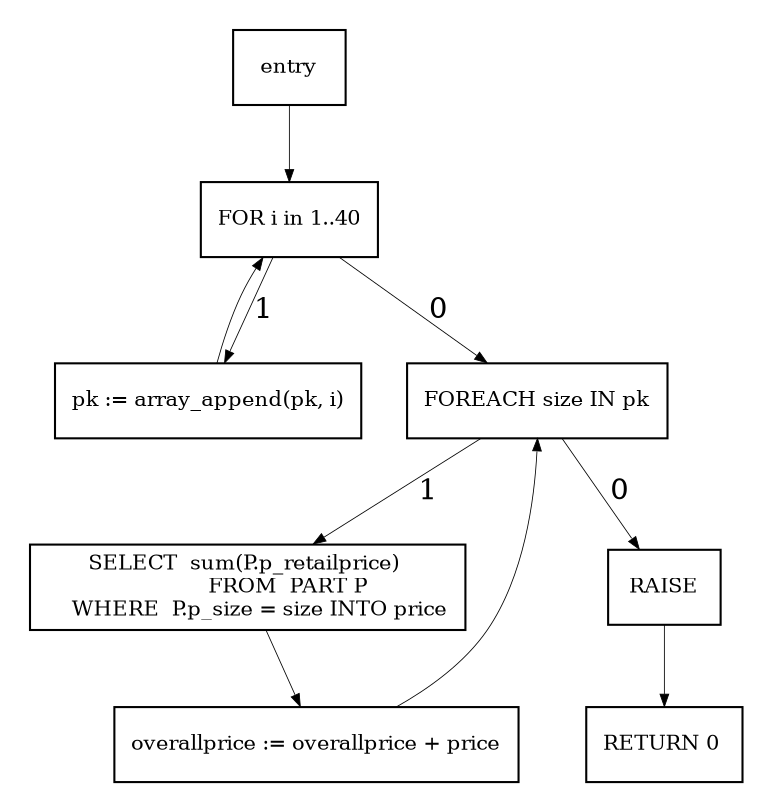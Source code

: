 digraph g {
nodesep=0.3;
graph[pad="0.20,0.20"];
edge[arrowsize=0.6,penwidth=0.6];
node[fontsize=10];
0[label="entry"][shape=box];
1[label="FOR i in 1..40"][shape=box];
2[label="pk := array_append(pk, i)"][shape=box];
3[label="FOREACH size IN pk"][shape=box];
4[label="SELECT  sum(P.p_retailprice) 
             FROM  PART P
    WHERE  P.p_size = size INTO price"][shape=box];
5[label="overallprice := overallprice + price"][shape=box];
6[label="RAISE"][shape=box];
7[label="RETURN 0 "][shape=box];
0 -> 1[penwidth=0.4][label=""][color=black]1 -> 2[penwidth=0.4][label="1"][color=black]1 -> 3[penwidth=0.4][label="0"][color=black]2 -> 1[penwidth=0.4][label=""][color=black]3 -> 4[penwidth=0.4][label="1"][color=black]3 -> 6[penwidth=0.4][label="0"][color=black]4 -> 5[penwidth=0.4][label=""][color=black]5 -> 3[penwidth=0.4][label=""][color=black]6 -> 7[penwidth=0.4][label=""][color=black]}
